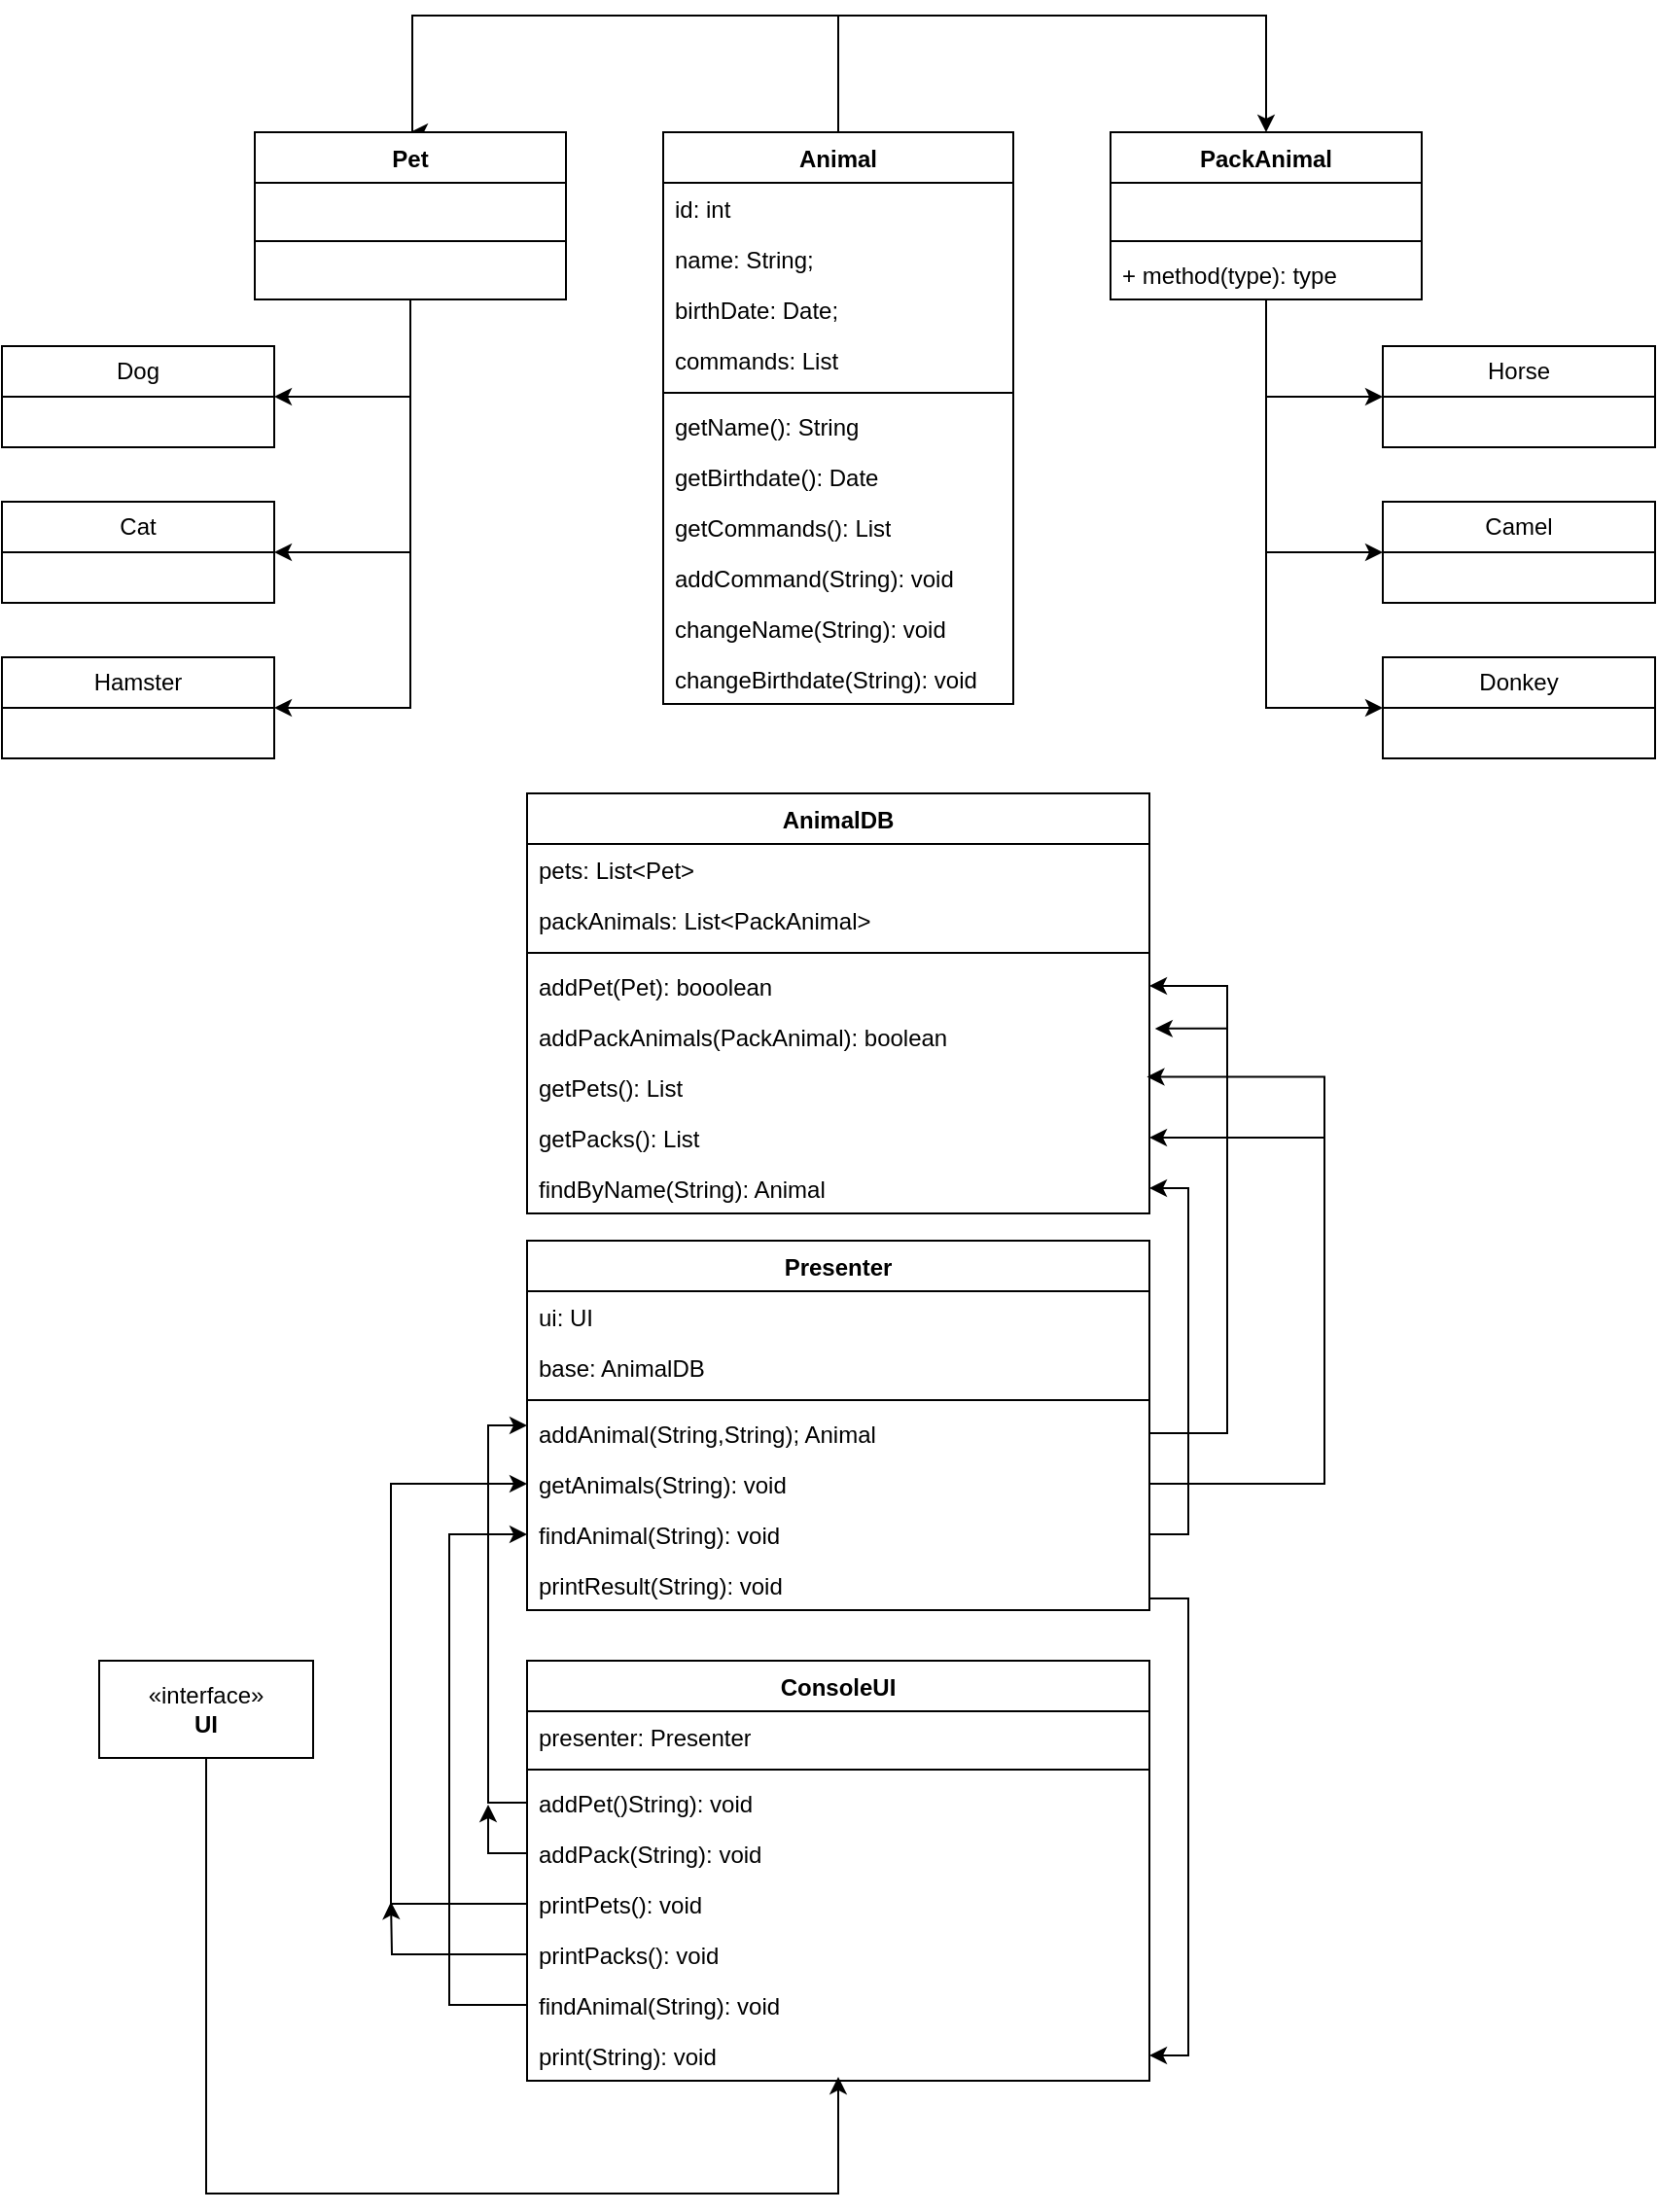 <mxfile version="24.7.8">
  <diagram id="C5RBs43oDa-KdzZeNtuy" name="Page-1">
    <mxGraphModel dx="1621" dy="523" grid="1" gridSize="10" guides="1" tooltips="1" connect="1" arrows="1" fold="1" page="1" pageScale="1" pageWidth="827" pageHeight="1169" math="0" shadow="0">
      <root>
        <mxCell id="WIyWlLk6GJQsqaUBKTNV-0" />
        <mxCell id="WIyWlLk6GJQsqaUBKTNV-1" parent="WIyWlLk6GJQsqaUBKTNV-0" />
        <mxCell id="Ycg3lBdJXNAUg9Lz-xLi-45" style="edgeStyle=orthogonalEdgeStyle;rounded=0;orthogonalLoop=1;jettySize=auto;html=1;entryX=0.5;entryY=0;entryDx=0;entryDy=0;" parent="WIyWlLk6GJQsqaUBKTNV-1" source="Ycg3lBdJXNAUg9Lz-xLi-7" target="Ycg3lBdJXNAUg9Lz-xLi-25" edge="1">
          <mxGeometry relative="1" as="geometry">
            <mxPoint x="170" y="210" as="targetPoint" />
            <Array as="points">
              <mxPoint x="390" y="160" />
              <mxPoint x="171" y="160" />
            </Array>
          </mxGeometry>
        </mxCell>
        <mxCell id="Ycg3lBdJXNAUg9Lz-xLi-46" style="edgeStyle=orthogonalEdgeStyle;rounded=0;orthogonalLoop=1;jettySize=auto;html=1;entryX=0.5;entryY=0;entryDx=0;entryDy=0;exitX=0.5;exitY=0;exitDx=0;exitDy=0;" parent="WIyWlLk6GJQsqaUBKTNV-1" source="Ycg3lBdJXNAUg9Lz-xLi-7" target="Ycg3lBdJXNAUg9Lz-xLi-12" edge="1">
          <mxGeometry relative="1" as="geometry">
            <Array as="points">
              <mxPoint x="390" y="160" />
              <mxPoint x="610" y="160" />
            </Array>
          </mxGeometry>
        </mxCell>
        <mxCell id="Ycg3lBdJXNAUg9Lz-xLi-7" value="&lt;span style=&quot;&quot;&gt;Animal&lt;/span&gt;" style="swimlane;fontStyle=1;align=center;verticalAlign=top;childLayout=stackLayout;horizontal=1;startSize=26;horizontalStack=0;resizeParent=1;resizeParentMax=0;resizeLast=0;collapsible=1;marginBottom=0;whiteSpace=wrap;html=1;" parent="WIyWlLk6GJQsqaUBKTNV-1" vertex="1">
          <mxGeometry x="300" y="220" width="180" height="294" as="geometry" />
        </mxCell>
        <mxCell id="Ycg3lBdJXNAUg9Lz-xLi-24" value="id: int" style="text;strokeColor=none;fillColor=none;align=left;verticalAlign=top;spacingLeft=4;spacingRight=4;overflow=hidden;rotatable=0;points=[[0,0.5],[1,0.5]];portConstraint=eastwest;whiteSpace=wrap;html=1;" parent="Ycg3lBdJXNAUg9Lz-xLi-7" vertex="1">
          <mxGeometry y="26" width="180" height="26" as="geometry" />
        </mxCell>
        <mxCell id="Ycg3lBdJXNAUg9Lz-xLi-8" value="name: String;" style="text;strokeColor=none;fillColor=none;align=left;verticalAlign=top;spacingLeft=4;spacingRight=4;overflow=hidden;rotatable=0;points=[[0,0.5],[1,0.5]];portConstraint=eastwest;whiteSpace=wrap;html=1;" parent="Ycg3lBdJXNAUg9Lz-xLi-7" vertex="1">
          <mxGeometry y="52" width="180" height="26" as="geometry" />
        </mxCell>
        <mxCell id="Ycg3lBdJXNAUg9Lz-xLi-22" value="birthDate: Date;" style="text;strokeColor=none;fillColor=none;align=left;verticalAlign=top;spacingLeft=4;spacingRight=4;overflow=hidden;rotatable=0;points=[[0,0.5],[1,0.5]];portConstraint=eastwest;whiteSpace=wrap;html=1;" parent="Ycg3lBdJXNAUg9Lz-xLi-7" vertex="1">
          <mxGeometry y="78" width="180" height="26" as="geometry" />
        </mxCell>
        <mxCell id="Ycg3lBdJXNAUg9Lz-xLi-23" value="commands: List" style="text;strokeColor=none;fillColor=none;align=left;verticalAlign=top;spacingLeft=4;spacingRight=4;overflow=hidden;rotatable=0;points=[[0,0.5],[1,0.5]];portConstraint=eastwest;whiteSpace=wrap;html=1;" parent="Ycg3lBdJXNAUg9Lz-xLi-7" vertex="1">
          <mxGeometry y="104" width="180" height="26" as="geometry" />
        </mxCell>
        <mxCell id="Ycg3lBdJXNAUg9Lz-xLi-9" value="" style="line;strokeWidth=1;fillColor=none;align=left;verticalAlign=middle;spacingTop=-1;spacingLeft=3;spacingRight=3;rotatable=0;labelPosition=right;points=[];portConstraint=eastwest;strokeColor=inherit;" parent="Ycg3lBdJXNAUg9Lz-xLi-7" vertex="1">
          <mxGeometry y="130" width="180" height="8" as="geometry" />
        </mxCell>
        <mxCell id="Ycg3lBdJXNAUg9Lz-xLi-10" value="getName(): String" style="text;strokeColor=none;fillColor=none;align=left;verticalAlign=top;spacingLeft=4;spacingRight=4;overflow=hidden;rotatable=0;points=[[0,0.5],[1,0.5]];portConstraint=eastwest;whiteSpace=wrap;html=1;" parent="Ycg3lBdJXNAUg9Lz-xLi-7" vertex="1">
          <mxGeometry y="138" width="180" height="26" as="geometry" />
        </mxCell>
        <mxCell id="Ycg3lBdJXNAUg9Lz-xLi-17" value="getBirthdate(): Date" style="text;strokeColor=none;fillColor=none;align=left;verticalAlign=top;spacingLeft=4;spacingRight=4;overflow=hidden;rotatable=0;points=[[0,0.5],[1,0.5]];portConstraint=eastwest;whiteSpace=wrap;html=1;" parent="Ycg3lBdJXNAUg9Lz-xLi-7" vertex="1">
          <mxGeometry y="164" width="180" height="26" as="geometry" />
        </mxCell>
        <mxCell id="Ycg3lBdJXNAUg9Lz-xLi-18" value="getCommands(): List" style="text;strokeColor=none;fillColor=none;align=left;verticalAlign=top;spacingLeft=4;spacingRight=4;overflow=hidden;rotatable=0;points=[[0,0.5],[1,0.5]];portConstraint=eastwest;whiteSpace=wrap;html=1;" parent="Ycg3lBdJXNAUg9Lz-xLi-7" vertex="1">
          <mxGeometry y="190" width="180" height="26" as="geometry" />
        </mxCell>
        <mxCell id="Ycg3lBdJXNAUg9Lz-xLi-19" value="addCommand(String): void" style="text;strokeColor=none;fillColor=none;align=left;verticalAlign=top;spacingLeft=4;spacingRight=4;overflow=hidden;rotatable=0;points=[[0,0.5],[1,0.5]];portConstraint=eastwest;whiteSpace=wrap;html=1;" parent="Ycg3lBdJXNAUg9Lz-xLi-7" vertex="1">
          <mxGeometry y="216" width="180" height="26" as="geometry" />
        </mxCell>
        <mxCell id="Ycg3lBdJXNAUg9Lz-xLi-20" value="changeName(String): void" style="text;strokeColor=none;fillColor=none;align=left;verticalAlign=top;spacingLeft=4;spacingRight=4;overflow=hidden;rotatable=0;points=[[0,0.5],[1,0.5]];portConstraint=eastwest;whiteSpace=wrap;html=1;" parent="Ycg3lBdJXNAUg9Lz-xLi-7" vertex="1">
          <mxGeometry y="242" width="180" height="26" as="geometry" />
        </mxCell>
        <mxCell id="Ycg3lBdJXNAUg9Lz-xLi-21" value="changeBirthdate(String&lt;span style=&quot;background-color: initial;&quot;&gt;): void&lt;/span&gt;" style="text;strokeColor=none;fillColor=none;align=left;verticalAlign=top;spacingLeft=4;spacingRight=4;overflow=hidden;rotatable=0;points=[[0,0.5],[1,0.5]];portConstraint=eastwest;whiteSpace=wrap;html=1;" parent="Ycg3lBdJXNAUg9Lz-xLi-7" vertex="1">
          <mxGeometry y="268" width="180" height="26" as="geometry" />
        </mxCell>
        <mxCell id="Ycg3lBdJXNAUg9Lz-xLi-47" style="edgeStyle=orthogonalEdgeStyle;rounded=0;orthogonalLoop=1;jettySize=auto;html=1;entryX=0;entryY=0.5;entryDx=0;entryDy=0;" parent="WIyWlLk6GJQsqaUBKTNV-1" source="Ycg3lBdJXNAUg9Lz-xLi-12" target="Ycg3lBdJXNAUg9Lz-xLi-35" edge="1">
          <mxGeometry relative="1" as="geometry" />
        </mxCell>
        <mxCell id="Ycg3lBdJXNAUg9Lz-xLi-48" style="edgeStyle=orthogonalEdgeStyle;rounded=0;orthogonalLoop=1;jettySize=auto;html=1;entryX=0;entryY=0.5;entryDx=0;entryDy=0;" parent="WIyWlLk6GJQsqaUBKTNV-1" source="Ycg3lBdJXNAUg9Lz-xLi-12" target="Ycg3lBdJXNAUg9Lz-xLi-36" edge="1">
          <mxGeometry relative="1" as="geometry" />
        </mxCell>
        <mxCell id="Ycg3lBdJXNAUg9Lz-xLi-49" style="edgeStyle=orthogonalEdgeStyle;rounded=0;orthogonalLoop=1;jettySize=auto;html=1;entryX=0;entryY=0.5;entryDx=0;entryDy=0;" parent="WIyWlLk6GJQsqaUBKTNV-1" source="Ycg3lBdJXNAUg9Lz-xLi-12" target="Ycg3lBdJXNAUg9Lz-xLi-37" edge="1">
          <mxGeometry relative="1" as="geometry" />
        </mxCell>
        <mxCell id="Ycg3lBdJXNAUg9Lz-xLi-12" value="PackAnimal" style="swimlane;fontStyle=1;align=center;verticalAlign=top;childLayout=stackLayout;horizontal=1;startSize=26;horizontalStack=0;resizeParent=1;resizeParentMax=0;resizeLast=0;collapsible=1;marginBottom=0;whiteSpace=wrap;html=1;" parent="WIyWlLk6GJQsqaUBKTNV-1" vertex="1">
          <mxGeometry x="530" y="220" width="160" height="86" as="geometry" />
        </mxCell>
        <mxCell id="Ycg3lBdJXNAUg9Lz-xLi-13" value="&amp;nbsp;" style="text;strokeColor=none;fillColor=none;align=left;verticalAlign=top;spacingLeft=4;spacingRight=4;overflow=hidden;rotatable=0;points=[[0,0.5],[1,0.5]];portConstraint=eastwest;whiteSpace=wrap;html=1;" parent="Ycg3lBdJXNAUg9Lz-xLi-12" vertex="1">
          <mxGeometry y="26" width="160" height="26" as="geometry" />
        </mxCell>
        <mxCell id="Ycg3lBdJXNAUg9Lz-xLi-14" value="" style="line;strokeWidth=1;fillColor=none;align=left;verticalAlign=middle;spacingTop=-1;spacingLeft=3;spacingRight=3;rotatable=0;labelPosition=right;points=[];portConstraint=eastwest;strokeColor=inherit;" parent="Ycg3lBdJXNAUg9Lz-xLi-12" vertex="1">
          <mxGeometry y="52" width="160" height="8" as="geometry" />
        </mxCell>
        <mxCell id="Ycg3lBdJXNAUg9Lz-xLi-15" value="+ method(type): type" style="text;strokeColor=none;fillColor=none;align=left;verticalAlign=top;spacingLeft=4;spacingRight=4;overflow=hidden;rotatable=0;points=[[0,0.5],[1,0.5]];portConstraint=eastwest;whiteSpace=wrap;html=1;" parent="Ycg3lBdJXNAUg9Lz-xLi-12" vertex="1">
          <mxGeometry y="60" width="160" height="26" as="geometry" />
        </mxCell>
        <mxCell id="Ycg3lBdJXNAUg9Lz-xLi-50" style="edgeStyle=orthogonalEdgeStyle;rounded=0;orthogonalLoop=1;jettySize=auto;html=1;entryX=1;entryY=0.5;entryDx=0;entryDy=0;" parent="WIyWlLk6GJQsqaUBKTNV-1" source="Ycg3lBdJXNAUg9Lz-xLi-25" target="Ycg3lBdJXNAUg9Lz-xLi-34" edge="1">
          <mxGeometry relative="1" as="geometry" />
        </mxCell>
        <mxCell id="Ycg3lBdJXNAUg9Lz-xLi-51" style="edgeStyle=orthogonalEdgeStyle;rounded=0;orthogonalLoop=1;jettySize=auto;html=1;entryX=1;entryY=0.5;entryDx=0;entryDy=0;" parent="WIyWlLk6GJQsqaUBKTNV-1" source="Ycg3lBdJXNAUg9Lz-xLi-25" target="Ycg3lBdJXNAUg9Lz-xLi-33" edge="1">
          <mxGeometry relative="1" as="geometry" />
        </mxCell>
        <mxCell id="Ycg3lBdJXNAUg9Lz-xLi-52" style="edgeStyle=orthogonalEdgeStyle;rounded=0;orthogonalLoop=1;jettySize=auto;html=1;entryX=1;entryY=0.5;entryDx=0;entryDy=0;" parent="WIyWlLk6GJQsqaUBKTNV-1" source="Ycg3lBdJXNAUg9Lz-xLi-25" target="Ycg3lBdJXNAUg9Lz-xLi-29" edge="1">
          <mxGeometry relative="1" as="geometry" />
        </mxCell>
        <mxCell id="Ycg3lBdJXNAUg9Lz-xLi-25" value="Pet" style="swimlane;fontStyle=1;align=center;verticalAlign=top;childLayout=stackLayout;horizontal=1;startSize=26;horizontalStack=0;resizeParent=1;resizeParentMax=0;resizeLast=0;collapsible=1;marginBottom=0;whiteSpace=wrap;html=1;" parent="WIyWlLk6GJQsqaUBKTNV-1" vertex="1">
          <mxGeometry x="90" y="220" width="160" height="86" as="geometry" />
        </mxCell>
        <mxCell id="Ycg3lBdJXNAUg9Lz-xLi-26" value="&amp;nbsp;" style="text;strokeColor=none;fillColor=none;align=left;verticalAlign=top;spacingLeft=4;spacingRight=4;overflow=hidden;rotatable=0;points=[[0,0.5],[1,0.5]];portConstraint=eastwest;whiteSpace=wrap;html=1;" parent="Ycg3lBdJXNAUg9Lz-xLi-25" vertex="1">
          <mxGeometry y="26" width="160" height="26" as="geometry" />
        </mxCell>
        <mxCell id="Ycg3lBdJXNAUg9Lz-xLi-27" value="" style="line;strokeWidth=1;fillColor=none;align=left;verticalAlign=middle;spacingTop=-1;spacingLeft=3;spacingRight=3;rotatable=0;labelPosition=right;points=[];portConstraint=eastwest;strokeColor=inherit;" parent="Ycg3lBdJXNAUg9Lz-xLi-25" vertex="1">
          <mxGeometry y="52" width="160" height="8" as="geometry" />
        </mxCell>
        <mxCell id="Ycg3lBdJXNAUg9Lz-xLi-28" value="&amp;nbsp;" style="text;strokeColor=none;fillColor=none;align=left;verticalAlign=top;spacingLeft=4;spacingRight=4;overflow=hidden;rotatable=0;points=[[0,0.5],[1,0.5]];portConstraint=eastwest;whiteSpace=wrap;html=1;" parent="Ycg3lBdJXNAUg9Lz-xLi-25" vertex="1">
          <mxGeometry y="60" width="160" height="26" as="geometry" />
        </mxCell>
        <mxCell id="Ycg3lBdJXNAUg9Lz-xLi-29" value="Dog" style="swimlane;fontStyle=0;childLayout=stackLayout;horizontal=1;startSize=26;fillColor=none;horizontalStack=0;resizeParent=1;resizeParentMax=0;resizeLast=0;collapsible=1;marginBottom=0;whiteSpace=wrap;html=1;" parent="WIyWlLk6GJQsqaUBKTNV-1" vertex="1">
          <mxGeometry x="-40" y="330" width="140" height="52" as="geometry" />
        </mxCell>
        <mxCell id="Ycg3lBdJXNAUg9Lz-xLi-33" value="Cat" style="swimlane;fontStyle=0;childLayout=stackLayout;horizontal=1;startSize=26;fillColor=none;horizontalStack=0;resizeParent=1;resizeParentMax=0;resizeLast=0;collapsible=1;marginBottom=0;whiteSpace=wrap;html=1;" parent="WIyWlLk6GJQsqaUBKTNV-1" vertex="1">
          <mxGeometry x="-40" y="410" width="140" height="52" as="geometry" />
        </mxCell>
        <mxCell id="Ycg3lBdJXNAUg9Lz-xLi-34" value="Hamster" style="swimlane;fontStyle=0;childLayout=stackLayout;horizontal=1;startSize=26;fillColor=none;horizontalStack=0;resizeParent=1;resizeParentMax=0;resizeLast=0;collapsible=1;marginBottom=0;whiteSpace=wrap;html=1;" parent="WIyWlLk6GJQsqaUBKTNV-1" vertex="1">
          <mxGeometry x="-40" y="490" width="140" height="52" as="geometry" />
        </mxCell>
        <mxCell id="Ycg3lBdJXNAUg9Lz-xLi-35" value="Donkey" style="swimlane;fontStyle=0;childLayout=stackLayout;horizontal=1;startSize=26;fillColor=none;horizontalStack=0;resizeParent=1;resizeParentMax=0;resizeLast=0;collapsible=1;marginBottom=0;whiteSpace=wrap;html=1;" parent="WIyWlLk6GJQsqaUBKTNV-1" vertex="1">
          <mxGeometry x="670" y="490" width="140" height="52" as="geometry" />
        </mxCell>
        <mxCell id="Ycg3lBdJXNAUg9Lz-xLi-36" value="Camel" style="swimlane;fontStyle=0;childLayout=stackLayout;horizontal=1;startSize=26;fillColor=none;horizontalStack=0;resizeParent=1;resizeParentMax=0;resizeLast=0;collapsible=1;marginBottom=0;whiteSpace=wrap;html=1;" parent="WIyWlLk6GJQsqaUBKTNV-1" vertex="1">
          <mxGeometry x="670" y="410" width="140" height="52" as="geometry" />
        </mxCell>
        <mxCell id="Ycg3lBdJXNAUg9Lz-xLi-37" value="Horse" style="swimlane;fontStyle=0;childLayout=stackLayout;horizontal=1;startSize=26;fillColor=none;horizontalStack=0;resizeParent=1;resizeParentMax=0;resizeLast=0;collapsible=1;marginBottom=0;whiteSpace=wrap;html=1;" parent="WIyWlLk6GJQsqaUBKTNV-1" vertex="1">
          <mxGeometry x="670" y="330" width="140" height="52" as="geometry" />
        </mxCell>
        <mxCell id="Ycg3lBdJXNAUg9Lz-xLi-57" value="AnimalDB" style="swimlane;fontStyle=1;align=center;verticalAlign=top;childLayout=stackLayout;horizontal=1;startSize=26;horizontalStack=0;resizeParent=1;resizeParentMax=0;resizeLast=0;collapsible=1;marginBottom=0;whiteSpace=wrap;html=1;" parent="WIyWlLk6GJQsqaUBKTNV-1" vertex="1">
          <mxGeometry x="230" y="560" width="320" height="216" as="geometry" />
        </mxCell>
        <mxCell id="Ycg3lBdJXNAUg9Lz-xLi-58" value="pets: List&amp;lt;Pet&amp;gt;" style="text;strokeColor=none;fillColor=none;align=left;verticalAlign=top;spacingLeft=4;spacingRight=4;overflow=hidden;rotatable=0;points=[[0,0.5],[1,0.5]];portConstraint=eastwest;html=1;whiteSpace=wrap;" parent="Ycg3lBdJXNAUg9Lz-xLi-57" vertex="1">
          <mxGeometry y="26" width="320" height="26" as="geometry" />
        </mxCell>
        <mxCell id="Ycg3lBdJXNAUg9Lz-xLi-61" value="packAnimals: List&amp;lt;PackAnimal&amp;gt;" style="text;strokeColor=none;fillColor=none;align=left;verticalAlign=top;spacingLeft=4;spacingRight=4;overflow=hidden;rotatable=0;points=[[0,0.5],[1,0.5]];portConstraint=eastwest;html=1;whiteSpace=wrap;" parent="Ycg3lBdJXNAUg9Lz-xLi-57" vertex="1">
          <mxGeometry y="52" width="320" height="26" as="geometry" />
        </mxCell>
        <mxCell id="Ycg3lBdJXNAUg9Lz-xLi-59" value="" style="line;strokeWidth=1;fillColor=none;align=left;verticalAlign=middle;spacingTop=-1;spacingLeft=3;spacingRight=3;rotatable=0;labelPosition=right;points=[];portConstraint=eastwest;strokeColor=inherit;" parent="Ycg3lBdJXNAUg9Lz-xLi-57" vertex="1">
          <mxGeometry y="78" width="320" height="8" as="geometry" />
        </mxCell>
        <mxCell id="Ycg3lBdJXNAUg9Lz-xLi-60" value="addPet(Pet): booolean" style="text;strokeColor=none;fillColor=none;align=left;verticalAlign=top;spacingLeft=4;spacingRight=4;overflow=hidden;rotatable=0;points=[[0,0.5],[1,0.5]];portConstraint=eastwest;whiteSpace=wrap;html=1;" parent="Ycg3lBdJXNAUg9Lz-xLi-57" vertex="1">
          <mxGeometry y="86" width="320" height="26" as="geometry" />
        </mxCell>
        <mxCell id="Ycg3lBdJXNAUg9Lz-xLi-62" value="addPackAnimals(PackAnimal): boolean" style="text;strokeColor=none;fillColor=none;align=left;verticalAlign=top;spacingLeft=4;spacingRight=4;overflow=hidden;rotatable=0;points=[[0,0.5],[1,0.5]];portConstraint=eastwest;whiteSpace=wrap;html=1;" parent="Ycg3lBdJXNAUg9Lz-xLi-57" vertex="1">
          <mxGeometry y="112" width="320" height="26" as="geometry" />
        </mxCell>
        <mxCell id="Ycg3lBdJXNAUg9Lz-xLi-63" value="getPets(): List" style="text;strokeColor=none;fillColor=none;align=left;verticalAlign=top;spacingLeft=4;spacingRight=4;overflow=hidden;rotatable=0;points=[[0,0.5],[1,0.5]];portConstraint=eastwest;whiteSpace=wrap;html=1;" parent="Ycg3lBdJXNAUg9Lz-xLi-57" vertex="1">
          <mxGeometry y="138" width="320" height="26" as="geometry" />
        </mxCell>
        <mxCell id="Ycg3lBdJXNAUg9Lz-xLi-64" value="getPacks(): List" style="text;strokeColor=none;fillColor=none;align=left;verticalAlign=top;spacingLeft=4;spacingRight=4;overflow=hidden;rotatable=0;points=[[0,0.5],[1,0.5]];portConstraint=eastwest;whiteSpace=wrap;html=1;" parent="Ycg3lBdJXNAUg9Lz-xLi-57" vertex="1">
          <mxGeometry y="164" width="320" height="26" as="geometry" />
        </mxCell>
        <mxCell id="Ycg3lBdJXNAUg9Lz-xLi-65" value="findByName(String): Animal" style="text;strokeColor=none;fillColor=none;align=left;verticalAlign=top;spacingLeft=4;spacingRight=4;overflow=hidden;rotatable=0;points=[[0,0.5],[1,0.5]];portConstraint=eastwest;whiteSpace=wrap;html=1;" parent="Ycg3lBdJXNAUg9Lz-xLi-57" vertex="1">
          <mxGeometry y="190" width="320" height="26" as="geometry" />
        </mxCell>
        <mxCell id="Ycg3lBdJXNAUg9Lz-xLi-66" value="Presenter" style="swimlane;fontStyle=1;align=center;verticalAlign=top;childLayout=stackLayout;horizontal=1;startSize=26;horizontalStack=0;resizeParent=1;resizeParentMax=0;resizeLast=0;collapsible=1;marginBottom=0;whiteSpace=wrap;html=1;" parent="WIyWlLk6GJQsqaUBKTNV-1" vertex="1">
          <mxGeometry x="230" y="790" width="320" height="190" as="geometry" />
        </mxCell>
        <mxCell id="M4uywVU6o6SdYLzX6PSS-7" value="ui: UI" style="text;strokeColor=none;fillColor=none;align=left;verticalAlign=top;spacingLeft=4;spacingRight=4;overflow=hidden;rotatable=0;points=[[0,0.5],[1,0.5]];portConstraint=eastwest;whiteSpace=wrap;html=1;" parent="Ycg3lBdJXNAUg9Lz-xLi-66" vertex="1">
          <mxGeometry y="26" width="320" height="26" as="geometry" />
        </mxCell>
        <mxCell id="Ycg3lBdJXNAUg9Lz-xLi-67" value="base: AnimalDB" style="text;strokeColor=none;fillColor=none;align=left;verticalAlign=top;spacingLeft=4;spacingRight=4;overflow=hidden;rotatable=0;points=[[0,0.5],[1,0.5]];portConstraint=eastwest;whiteSpace=wrap;html=1;" parent="Ycg3lBdJXNAUg9Lz-xLi-66" vertex="1">
          <mxGeometry y="52" width="320" height="26" as="geometry" />
        </mxCell>
        <mxCell id="Ycg3lBdJXNAUg9Lz-xLi-68" value="" style="line;strokeWidth=1;fillColor=none;align=left;verticalAlign=middle;spacingTop=-1;spacingLeft=3;spacingRight=3;rotatable=0;labelPosition=right;points=[];portConstraint=eastwest;strokeColor=inherit;" parent="Ycg3lBdJXNAUg9Lz-xLi-66" vertex="1">
          <mxGeometry y="78" width="320" height="8" as="geometry" />
        </mxCell>
        <mxCell id="Ycg3lBdJXNAUg9Lz-xLi-69" value="addAnimal(String,String); Animal" style="text;strokeColor=none;fillColor=none;align=left;verticalAlign=top;spacingLeft=4;spacingRight=4;overflow=hidden;rotatable=0;points=[[0,0.5],[1,0.5]];portConstraint=eastwest;whiteSpace=wrap;html=1;" parent="Ycg3lBdJXNAUg9Lz-xLi-66" vertex="1">
          <mxGeometry y="86" width="320" height="26" as="geometry" />
        </mxCell>
        <mxCell id="M4uywVU6o6SdYLzX6PSS-5" value="getAnimals(String): void" style="text;strokeColor=none;fillColor=none;align=left;verticalAlign=top;spacingLeft=4;spacingRight=4;overflow=hidden;rotatable=0;points=[[0,0.5],[1,0.5]];portConstraint=eastwest;whiteSpace=wrap;html=1;" parent="Ycg3lBdJXNAUg9Lz-xLi-66" vertex="1">
          <mxGeometry y="112" width="320" height="26" as="geometry" />
        </mxCell>
        <mxCell id="M4uywVU6o6SdYLzX6PSS-6" value="findAnimal(String): void" style="text;strokeColor=none;fillColor=none;align=left;verticalAlign=top;spacingLeft=4;spacingRight=4;overflow=hidden;rotatable=0;points=[[0,0.5],[1,0.5]];portConstraint=eastwest;whiteSpace=wrap;html=1;" parent="Ycg3lBdJXNAUg9Lz-xLi-66" vertex="1">
          <mxGeometry y="138" width="320" height="26" as="geometry" />
        </mxCell>
        <mxCell id="M4uywVU6o6SdYLzX6PSS-8" value="printResult(String): void" style="text;strokeColor=none;fillColor=none;align=left;verticalAlign=top;spacingLeft=4;spacingRight=4;overflow=hidden;rotatable=0;points=[[0,0.5],[1,0.5]];portConstraint=eastwest;whiteSpace=wrap;html=1;" parent="Ycg3lBdJXNAUg9Lz-xLi-66" vertex="1">
          <mxGeometry y="164" width="320" height="26" as="geometry" />
        </mxCell>
        <mxCell id="Ycg3lBdJXNAUg9Lz-xLi-75" value="ConsoleUI" style="swimlane;fontStyle=1;align=center;verticalAlign=top;childLayout=stackLayout;horizontal=1;startSize=26;horizontalStack=0;resizeParent=1;resizeParentMax=0;resizeLast=0;collapsible=1;marginBottom=0;whiteSpace=wrap;html=1;" parent="WIyWlLk6GJQsqaUBKTNV-1" vertex="1">
          <mxGeometry x="230" y="1006" width="320" height="216" as="geometry" />
        </mxCell>
        <mxCell id="Ycg3lBdJXNAUg9Lz-xLi-76" value="presenter: Presenter" style="text;strokeColor=none;fillColor=none;align=left;verticalAlign=top;spacingLeft=4;spacingRight=4;overflow=hidden;rotatable=0;points=[[0,0.5],[1,0.5]];portConstraint=eastwest;whiteSpace=wrap;html=1;" parent="Ycg3lBdJXNAUg9Lz-xLi-75" vertex="1">
          <mxGeometry y="26" width="320" height="26" as="geometry" />
        </mxCell>
        <mxCell id="Ycg3lBdJXNAUg9Lz-xLi-77" value="" style="line;strokeWidth=1;fillColor=none;align=left;verticalAlign=middle;spacingTop=-1;spacingLeft=3;spacingRight=3;rotatable=0;labelPosition=right;points=[];portConstraint=eastwest;strokeColor=inherit;" parent="Ycg3lBdJXNAUg9Lz-xLi-75" vertex="1">
          <mxGeometry y="52" width="320" height="8" as="geometry" />
        </mxCell>
        <mxCell id="Ycg3lBdJXNAUg9Lz-xLi-78" value="addPet()String): void" style="text;strokeColor=none;fillColor=none;align=left;verticalAlign=top;spacingLeft=4;spacingRight=4;overflow=hidden;rotatable=0;points=[[0,0.5],[1,0.5]];portConstraint=eastwest;whiteSpace=wrap;html=1;" parent="Ycg3lBdJXNAUg9Lz-xLi-75" vertex="1">
          <mxGeometry y="60" width="320" height="26" as="geometry" />
        </mxCell>
        <mxCell id="M4uywVU6o6SdYLzX6PSS-0" value="addPack(String): void" style="text;strokeColor=none;fillColor=none;align=left;verticalAlign=top;spacingLeft=4;spacingRight=4;overflow=hidden;rotatable=0;points=[[0,0.5],[1,0.5]];portConstraint=eastwest;whiteSpace=wrap;html=1;" parent="Ycg3lBdJXNAUg9Lz-xLi-75" vertex="1">
          <mxGeometry y="86" width="320" height="26" as="geometry" />
        </mxCell>
        <mxCell id="M4uywVU6o6SdYLzX6PSS-1" value="printPets(): void" style="text;strokeColor=none;fillColor=none;align=left;verticalAlign=top;spacingLeft=4;spacingRight=4;overflow=hidden;rotatable=0;points=[[0,0.5],[1,0.5]];portConstraint=eastwest;whiteSpace=wrap;html=1;" parent="Ycg3lBdJXNAUg9Lz-xLi-75" vertex="1">
          <mxGeometry y="112" width="320" height="26" as="geometry" />
        </mxCell>
        <mxCell id="M4uywVU6o6SdYLzX6PSS-14" style="edgeStyle=orthogonalEdgeStyle;rounded=0;orthogonalLoop=1;jettySize=auto;html=1;exitX=0;exitY=0.5;exitDx=0;exitDy=0;" parent="Ycg3lBdJXNAUg9Lz-xLi-75" source="M4uywVU6o6SdYLzX6PSS-2" edge="1">
          <mxGeometry relative="1" as="geometry">
            <mxPoint x="-70.0" y="124" as="targetPoint" />
          </mxGeometry>
        </mxCell>
        <mxCell id="M4uywVU6o6SdYLzX6PSS-2" value="printPacks(): void" style="text;strokeColor=none;fillColor=none;align=left;verticalAlign=top;spacingLeft=4;spacingRight=4;overflow=hidden;rotatable=0;points=[[0,0.5],[1,0.5]];portConstraint=eastwest;whiteSpace=wrap;html=1;" parent="Ycg3lBdJXNAUg9Lz-xLi-75" vertex="1">
          <mxGeometry y="138" width="320" height="26" as="geometry" />
        </mxCell>
        <mxCell id="M4uywVU6o6SdYLzX6PSS-3" value="findAnimal(String): void" style="text;strokeColor=none;fillColor=none;align=left;verticalAlign=top;spacingLeft=4;spacingRight=4;overflow=hidden;rotatable=0;points=[[0,0.5],[1,0.5]];portConstraint=eastwest;whiteSpace=wrap;html=1;" parent="Ycg3lBdJXNAUg9Lz-xLi-75" vertex="1">
          <mxGeometry y="164" width="320" height="26" as="geometry" />
        </mxCell>
        <mxCell id="M4uywVU6o6SdYLzX6PSS-4" value="print(String): void" style="text;strokeColor=none;fillColor=none;align=left;verticalAlign=top;spacingLeft=4;spacingRight=4;overflow=hidden;rotatable=0;points=[[0,0.5],[1,0.5]];portConstraint=eastwest;whiteSpace=wrap;html=1;" parent="Ycg3lBdJXNAUg9Lz-xLi-75" vertex="1">
          <mxGeometry y="190" width="320" height="26" as="geometry" />
        </mxCell>
        <mxCell id="Ycg3lBdJXNAUg9Lz-xLi-81" value="" style="edgeStyle=orthogonalEdgeStyle;rounded=0;orthogonalLoop=1;jettySize=auto;html=1;entryX=0.5;entryY=0.923;entryDx=0;entryDy=0;entryPerimeter=0;" parent="WIyWlLk6GJQsqaUBKTNV-1" source="Ycg3lBdJXNAUg9Lz-xLi-80" target="M4uywVU6o6SdYLzX6PSS-4" edge="1">
          <mxGeometry relative="1" as="geometry">
            <mxPoint x="390" y="1230" as="targetPoint" />
            <Array as="points">
              <mxPoint x="65" y="1280" />
              <mxPoint x="390" y="1280" />
            </Array>
          </mxGeometry>
        </mxCell>
        <mxCell id="Ycg3lBdJXNAUg9Lz-xLi-80" value="«interface»&lt;br&gt;&lt;b&gt;UI&lt;/b&gt;" style="html=1;whiteSpace=wrap;" parent="WIyWlLk6GJQsqaUBKTNV-1" vertex="1">
          <mxGeometry x="10" y="1006" width="110" height="50" as="geometry" />
        </mxCell>
        <mxCell id="M4uywVU6o6SdYLzX6PSS-9" style="edgeStyle=orthogonalEdgeStyle;rounded=0;orthogonalLoop=1;jettySize=auto;html=1;entryX=0;entryY=0.5;entryDx=0;entryDy=0;" parent="WIyWlLk6GJQsqaUBKTNV-1" source="Ycg3lBdJXNAUg9Lz-xLi-78" target="Ycg3lBdJXNAUg9Lz-xLi-66" edge="1">
          <mxGeometry relative="1" as="geometry" />
        </mxCell>
        <mxCell id="M4uywVU6o6SdYLzX6PSS-11" style="edgeStyle=orthogonalEdgeStyle;rounded=0;orthogonalLoop=1;jettySize=auto;html=1;exitX=0;exitY=0.5;exitDx=0;exitDy=0;" parent="WIyWlLk6GJQsqaUBKTNV-1" source="M4uywVU6o6SdYLzX6PSS-0" edge="1">
          <mxGeometry relative="1" as="geometry">
            <mxPoint x="210" y="1080" as="targetPoint" />
            <Array as="points">
              <mxPoint x="210" y="1105" />
            </Array>
          </mxGeometry>
        </mxCell>
        <mxCell id="M4uywVU6o6SdYLzX6PSS-12" style="edgeStyle=orthogonalEdgeStyle;rounded=0;orthogonalLoop=1;jettySize=auto;html=1;entryX=1;entryY=0.5;entryDx=0;entryDy=0;" parent="WIyWlLk6GJQsqaUBKTNV-1" target="M4uywVU6o6SdYLzX6PSS-4" edge="1">
          <mxGeometry relative="1" as="geometry">
            <mxPoint x="550" y="974" as="sourcePoint" />
            <Array as="points">
              <mxPoint x="570" y="974" />
              <mxPoint x="570" y="1209" />
            </Array>
          </mxGeometry>
        </mxCell>
        <mxCell id="M4uywVU6o6SdYLzX6PSS-13" style="edgeStyle=orthogonalEdgeStyle;rounded=0;orthogonalLoop=1;jettySize=auto;html=1;entryX=0;entryY=0.5;entryDx=0;entryDy=0;" parent="WIyWlLk6GJQsqaUBKTNV-1" source="M4uywVU6o6SdYLzX6PSS-1" target="M4uywVU6o6SdYLzX6PSS-5" edge="1">
          <mxGeometry relative="1" as="geometry">
            <Array as="points">
              <mxPoint x="160" y="1131" />
              <mxPoint x="160" y="915" />
            </Array>
          </mxGeometry>
        </mxCell>
        <mxCell id="M4uywVU6o6SdYLzX6PSS-15" style="edgeStyle=orthogonalEdgeStyle;rounded=0;orthogonalLoop=1;jettySize=auto;html=1;entryX=0;entryY=0.5;entryDx=0;entryDy=0;" parent="WIyWlLk6GJQsqaUBKTNV-1" source="M4uywVU6o6SdYLzX6PSS-3" target="M4uywVU6o6SdYLzX6PSS-6" edge="1">
          <mxGeometry relative="1" as="geometry">
            <Array as="points">
              <mxPoint x="190" y="1183" />
              <mxPoint x="190" y="941" />
            </Array>
          </mxGeometry>
        </mxCell>
        <mxCell id="M4uywVU6o6SdYLzX6PSS-16" style="edgeStyle=orthogonalEdgeStyle;rounded=0;orthogonalLoop=1;jettySize=auto;html=1;entryX=1;entryY=0.5;entryDx=0;entryDy=0;" parent="WIyWlLk6GJQsqaUBKTNV-1" source="Ycg3lBdJXNAUg9Lz-xLi-69" target="Ycg3lBdJXNAUg9Lz-xLi-60" edge="1">
          <mxGeometry relative="1" as="geometry">
            <Array as="points">
              <mxPoint x="590" y="889" />
              <mxPoint x="590" y="659" />
            </Array>
          </mxGeometry>
        </mxCell>
        <mxCell id="M4uywVU6o6SdYLzX6PSS-17" style="edgeStyle=orthogonalEdgeStyle;rounded=0;orthogonalLoop=1;jettySize=auto;html=1;entryX=0.996;entryY=0.298;entryDx=0;entryDy=0;entryPerimeter=0;" parent="WIyWlLk6GJQsqaUBKTNV-1" source="M4uywVU6o6SdYLzX6PSS-5" target="Ycg3lBdJXNAUg9Lz-xLi-63" edge="1">
          <mxGeometry relative="1" as="geometry">
            <mxPoint x="570.0" y="915" as="targetPoint" />
            <Array as="points">
              <mxPoint x="640" y="915" />
              <mxPoint x="640" y="706" />
            </Array>
          </mxGeometry>
        </mxCell>
        <mxCell id="M4uywVU6o6SdYLzX6PSS-18" style="edgeStyle=orthogonalEdgeStyle;rounded=0;orthogonalLoop=1;jettySize=auto;html=1;entryX=1;entryY=0.5;entryDx=0;entryDy=0;" parent="WIyWlLk6GJQsqaUBKTNV-1" source="M4uywVU6o6SdYLzX6PSS-6" target="Ycg3lBdJXNAUg9Lz-xLi-65" edge="1">
          <mxGeometry relative="1" as="geometry">
            <mxPoint x="570.0" y="941" as="targetPoint" />
            <Array as="points">
              <mxPoint x="570" y="941" />
              <mxPoint x="570" y="763" />
            </Array>
          </mxGeometry>
        </mxCell>
        <mxCell id="M4uywVU6o6SdYLzX6PSS-19" style="edgeStyle=orthogonalEdgeStyle;rounded=0;orthogonalLoop=1;jettySize=auto;html=1;entryX=1.009;entryY=0.344;entryDx=0;entryDy=0;entryPerimeter=0;" parent="WIyWlLk6GJQsqaUBKTNV-1" source="Ycg3lBdJXNAUg9Lz-xLi-69" target="Ycg3lBdJXNAUg9Lz-xLi-62" edge="1">
          <mxGeometry relative="1" as="geometry">
            <Array as="points">
              <mxPoint x="590" y="889" />
              <mxPoint x="590" y="681" />
            </Array>
          </mxGeometry>
        </mxCell>
        <mxCell id="M4uywVU6o6SdYLzX6PSS-20" style="edgeStyle=orthogonalEdgeStyle;rounded=0;orthogonalLoop=1;jettySize=auto;html=1;" parent="WIyWlLk6GJQsqaUBKTNV-1" source="M4uywVU6o6SdYLzX6PSS-5" target="Ycg3lBdJXNAUg9Lz-xLi-64" edge="1">
          <mxGeometry relative="1" as="geometry">
            <Array as="points">
              <mxPoint x="640" y="915" />
              <mxPoint x="640" y="737" />
            </Array>
          </mxGeometry>
        </mxCell>
      </root>
    </mxGraphModel>
  </diagram>
</mxfile>
